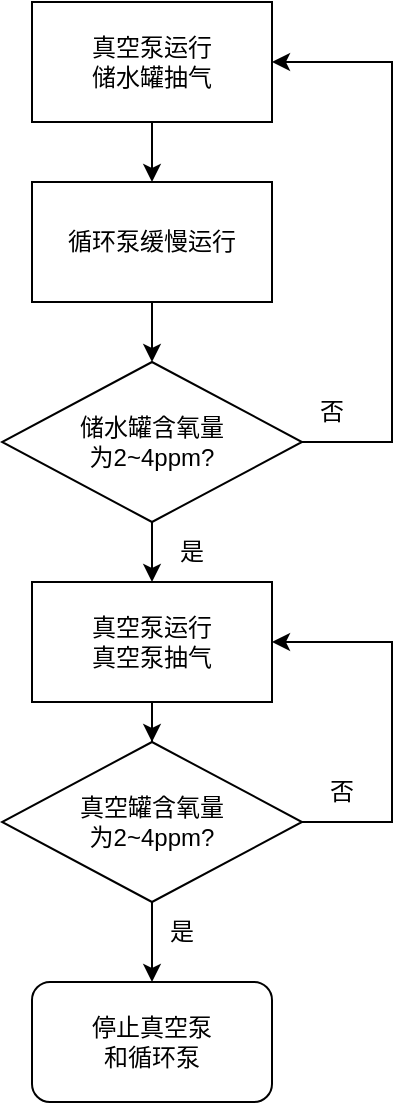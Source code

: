 <mxfile version="21.3.7" type="github">
  <diagram name="第 1 页" id="CPEZaavhhqaiYh_-c7cp">
    <mxGraphModel dx="1050" dy="581" grid="1" gridSize="10" guides="1" tooltips="1" connect="1" arrows="1" fold="1" page="1" pageScale="1" pageWidth="827" pageHeight="1169" math="0" shadow="0">
      <root>
        <mxCell id="0" />
        <mxCell id="1" parent="0" />
        <mxCell id="1zQXQ8ttz5XE_E-OOqsE-8" value="" style="edgeStyle=orthogonalEdgeStyle;rounded=0;orthogonalLoop=1;jettySize=auto;html=1;" edge="1" parent="1" source="1zQXQ8ttz5XE_E-OOqsE-1" target="1zQXQ8ttz5XE_E-OOqsE-2">
          <mxGeometry relative="1" as="geometry" />
        </mxCell>
        <mxCell id="1zQXQ8ttz5XE_E-OOqsE-1" value="真空泵运行&lt;br&gt;储水罐抽气" style="rounded=0;whiteSpace=wrap;html=1;" vertex="1" parent="1">
          <mxGeometry x="100" y="40" width="120" height="60" as="geometry" />
        </mxCell>
        <mxCell id="1zQXQ8ttz5XE_E-OOqsE-9" value="" style="edgeStyle=orthogonalEdgeStyle;rounded=0;orthogonalLoop=1;jettySize=auto;html=1;" edge="1" parent="1" source="1zQXQ8ttz5XE_E-OOqsE-2" target="1zQXQ8ttz5XE_E-OOqsE-4">
          <mxGeometry relative="1" as="geometry" />
        </mxCell>
        <mxCell id="1zQXQ8ttz5XE_E-OOqsE-2" value="循环泵缓慢运行" style="rounded=0;whiteSpace=wrap;html=1;" vertex="1" parent="1">
          <mxGeometry x="100" y="130" width="120" height="60" as="geometry" />
        </mxCell>
        <mxCell id="1zQXQ8ttz5XE_E-OOqsE-16" value="" style="edgeStyle=orthogonalEdgeStyle;rounded=0;orthogonalLoop=1;jettySize=auto;html=1;" edge="1" parent="1" source="1zQXQ8ttz5XE_E-OOqsE-3" target="1zQXQ8ttz5XE_E-OOqsE-5">
          <mxGeometry relative="1" as="geometry" />
        </mxCell>
        <mxCell id="1zQXQ8ttz5XE_E-OOqsE-3" value="真空泵运行&lt;br&gt;真空泵抽气" style="rounded=0;whiteSpace=wrap;html=1;" vertex="1" parent="1">
          <mxGeometry x="100" y="330" width="120" height="60" as="geometry" />
        </mxCell>
        <mxCell id="1zQXQ8ttz5XE_E-OOqsE-10" style="edgeStyle=orthogonalEdgeStyle;rounded=0;orthogonalLoop=1;jettySize=auto;html=1;entryX=1;entryY=0.5;entryDx=0;entryDy=0;" edge="1" parent="1" source="1zQXQ8ttz5XE_E-OOqsE-4" target="1zQXQ8ttz5XE_E-OOqsE-1">
          <mxGeometry relative="1" as="geometry">
            <Array as="points">
              <mxPoint x="280" y="260" />
              <mxPoint x="280" y="70" />
            </Array>
          </mxGeometry>
        </mxCell>
        <mxCell id="1zQXQ8ttz5XE_E-OOqsE-15" style="edgeStyle=orthogonalEdgeStyle;rounded=0;orthogonalLoop=1;jettySize=auto;html=1;exitX=0.5;exitY=1;exitDx=0;exitDy=0;entryX=0.5;entryY=0;entryDx=0;entryDy=0;" edge="1" parent="1" source="1zQXQ8ttz5XE_E-OOqsE-4" target="1zQXQ8ttz5XE_E-OOqsE-3">
          <mxGeometry relative="1" as="geometry" />
        </mxCell>
        <mxCell id="1zQXQ8ttz5XE_E-OOqsE-4" value="储水罐含氧量&lt;br&gt;为2~4ppm?" style="rhombus;whiteSpace=wrap;html=1;" vertex="1" parent="1">
          <mxGeometry x="85" y="220" width="150" height="80" as="geometry" />
        </mxCell>
        <mxCell id="1zQXQ8ttz5XE_E-OOqsE-17" value="" style="edgeStyle=orthogonalEdgeStyle;rounded=0;orthogonalLoop=1;jettySize=auto;html=1;" edge="1" parent="1" source="1zQXQ8ttz5XE_E-OOqsE-5" target="1zQXQ8ttz5XE_E-OOqsE-7">
          <mxGeometry relative="1" as="geometry" />
        </mxCell>
        <mxCell id="1zQXQ8ttz5XE_E-OOqsE-18" style="edgeStyle=orthogonalEdgeStyle;rounded=0;orthogonalLoop=1;jettySize=auto;html=1;entryX=1;entryY=0.5;entryDx=0;entryDy=0;" edge="1" parent="1" source="1zQXQ8ttz5XE_E-OOqsE-5" target="1zQXQ8ttz5XE_E-OOqsE-3">
          <mxGeometry relative="1" as="geometry">
            <Array as="points">
              <mxPoint x="280" y="450" />
              <mxPoint x="280" y="360" />
            </Array>
          </mxGeometry>
        </mxCell>
        <mxCell id="1zQXQ8ttz5XE_E-OOqsE-5" value="真空罐含氧量&lt;br&gt;为2~4ppm?" style="rhombus;whiteSpace=wrap;html=1;" vertex="1" parent="1">
          <mxGeometry x="85" y="410" width="150" height="80" as="geometry" />
        </mxCell>
        <mxCell id="1zQXQ8ttz5XE_E-OOqsE-7" value="停止真空泵&lt;br style=&quot;border-color: var(--border-color);&quot;&gt;和循环泵" style="rounded=1;whiteSpace=wrap;html=1;" vertex="1" parent="1">
          <mxGeometry x="100" y="530" width="120" height="60" as="geometry" />
        </mxCell>
        <mxCell id="1zQXQ8ttz5XE_E-OOqsE-19" value="是" style="text;html=1;strokeColor=none;fillColor=none;align=center;verticalAlign=middle;whiteSpace=wrap;rounded=0;" vertex="1" parent="1">
          <mxGeometry x="150" y="490" width="50" height="30" as="geometry" />
        </mxCell>
        <mxCell id="1zQXQ8ttz5XE_E-OOqsE-20" value="否" style="text;html=1;strokeColor=none;fillColor=none;align=center;verticalAlign=middle;whiteSpace=wrap;rounded=0;" vertex="1" parent="1">
          <mxGeometry x="240" y="430" width="30" height="10" as="geometry" />
        </mxCell>
        <mxCell id="1zQXQ8ttz5XE_E-OOqsE-25" value="是" style="text;html=1;strokeColor=none;fillColor=none;align=center;verticalAlign=middle;whiteSpace=wrap;rounded=0;" vertex="1" parent="1">
          <mxGeometry x="150" y="300" width="60" height="30" as="geometry" />
        </mxCell>
        <mxCell id="1zQXQ8ttz5XE_E-OOqsE-26" value="否" style="text;html=1;strokeColor=none;fillColor=none;align=center;verticalAlign=middle;whiteSpace=wrap;rounded=0;" vertex="1" parent="1">
          <mxGeometry x="220" y="230" width="60" height="30" as="geometry" />
        </mxCell>
      </root>
    </mxGraphModel>
  </diagram>
</mxfile>
